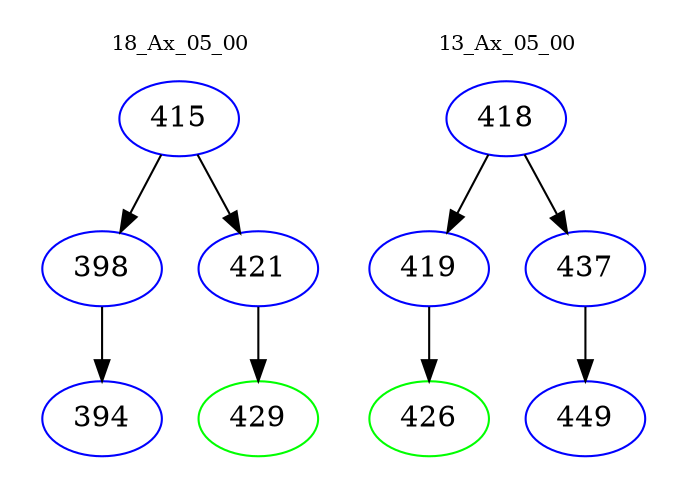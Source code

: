 digraph{
subgraph cluster_0 {
color = white
label = "18_Ax_05_00";
fontsize=10;
T0_415 [label="415", color="blue"]
T0_415 -> T0_398 [color="black"]
T0_398 [label="398", color="blue"]
T0_398 -> T0_394 [color="black"]
T0_394 [label="394", color="blue"]
T0_415 -> T0_421 [color="black"]
T0_421 [label="421", color="blue"]
T0_421 -> T0_429 [color="black"]
T0_429 [label="429", color="green"]
}
subgraph cluster_1 {
color = white
label = "13_Ax_05_00";
fontsize=10;
T1_418 [label="418", color="blue"]
T1_418 -> T1_419 [color="black"]
T1_419 [label="419", color="blue"]
T1_419 -> T1_426 [color="black"]
T1_426 [label="426", color="green"]
T1_418 -> T1_437 [color="black"]
T1_437 [label="437", color="blue"]
T1_437 -> T1_449 [color="black"]
T1_449 [label="449", color="blue"]
}
}
